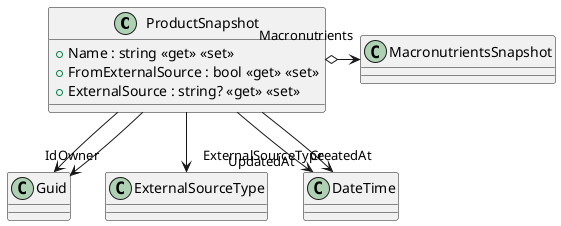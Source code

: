 @startuml
class ProductSnapshot {
    + Name : string <<get>> <<set>>
    + FromExternalSource : bool <<get>> <<set>>
    + ExternalSource : string? <<get>> <<set>>
}
ProductSnapshot --> "Id" Guid
ProductSnapshot o-> "Macronutrients" MacronutrientsSnapshot
ProductSnapshot --> "Owner" Guid
ProductSnapshot --> "ExternalSourceType" ExternalSourceType
ProductSnapshot --> "CreatedAt" DateTime
ProductSnapshot --> "UpdatedAt" DateTime
@enduml

